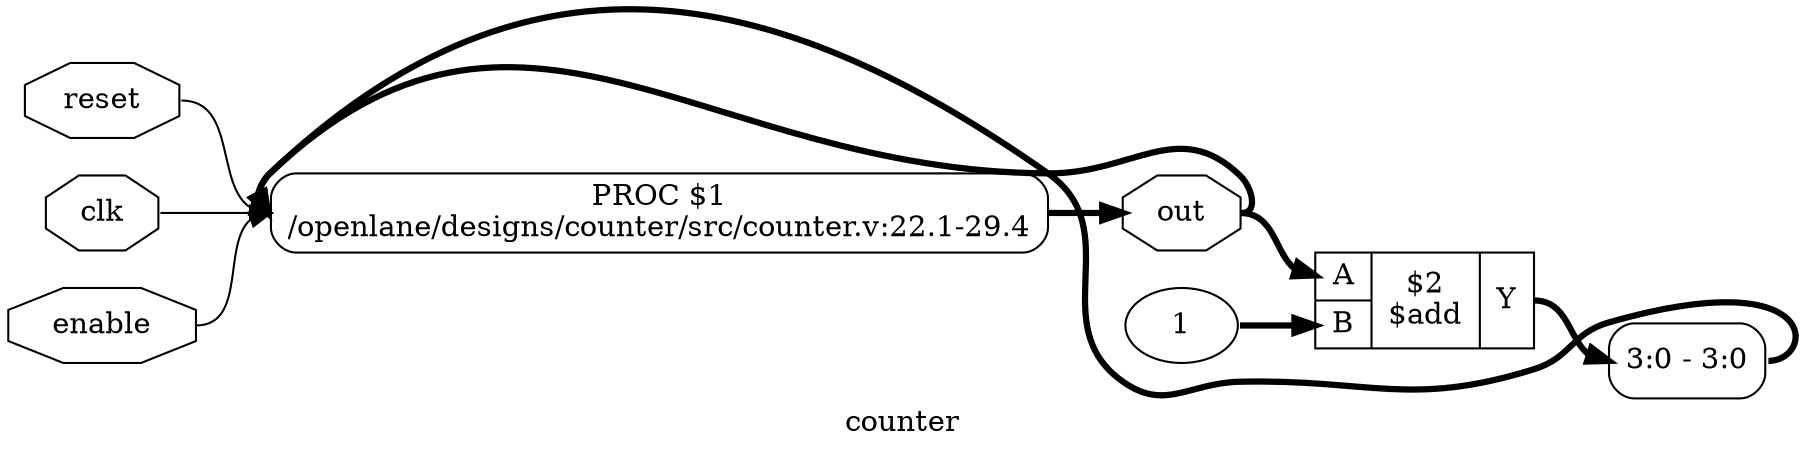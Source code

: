 digraph "counter" {
label="counter";
rankdir="LR";
remincross=true;
n3 [ shape=octagon, label="reset", color="black", fontcolor="black" ];
n4 [ shape=octagon, label="clk", color="black", fontcolor="black" ];
n5 [ shape=octagon, label="enable", color="black", fontcolor="black" ];
n6 [ shape=octagon, label="out", color="black", fontcolor="black" ];
v0 [ label="1" ];
c10 [ shape=record, label="{{<p7> A|<p8> B}|$2\n$add|{<p9> Y}}" ];
x2 [ shape=record, style=rounded, label="<s0> 3:0 - 3:0 " ];
p1 [shape=box, style=rounded, label="PROC $1\n/openlane/designs/counter/src/counter.v:22.1-29.4"];
c10:p9:e -> x2:s0:w [color="black", style="setlinewidth(3)", label=""];
n3:e -> p1:w [color="black", label=""];
n4:e -> p1:w [color="black", label=""];
n5:e -> p1:w [color="black", label=""];
p1:e -> n6:w [color="black", style="setlinewidth(3)", label=""];
n6:e -> c10:p7:w [color="black", style="setlinewidth(3)", label=""];
n6:e -> p1:w [color="black", style="setlinewidth(3)", label=""];
v0:e -> c10:p8:w [color="black", style="setlinewidth(3)", label=""];
x2:e -> p1:w [color="black", style="setlinewidth(3)", label=""];
}
